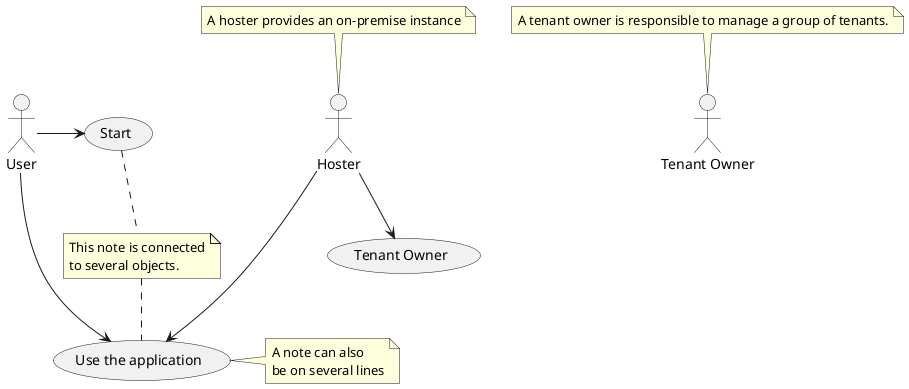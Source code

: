 @startuml
:Hoster: as Hoster
:Tenant Owner: as TenantOwner

(Use the application) as (Use)

Hoster --> (Tenant Owner)

User -> (Start)
User --> (Use)

Hoster ---> (Use)

note top of Hoster : A hoster provides an on-premise instance
note top of TenantOwner : A tenant owner is responsible to manage a group of tenants.


note right of (Use)
A note can also
be on several lines
end note

note "This note is connected\nto several objects." as N2
(Start) .. N2
N2 .. (Use)
@enduml